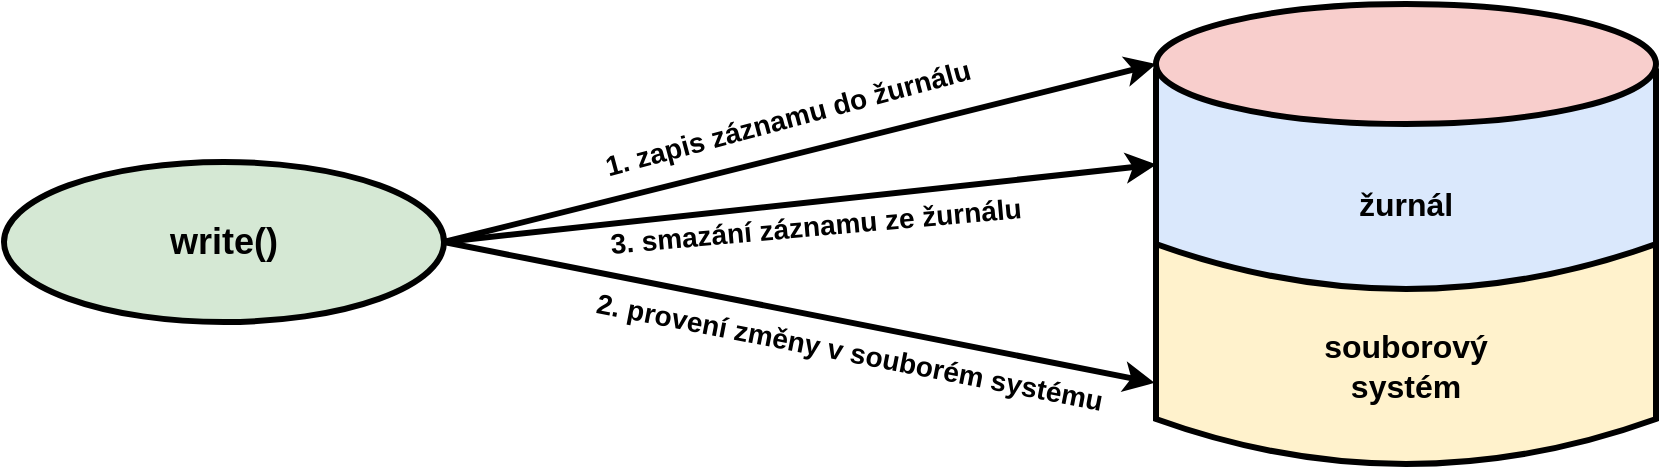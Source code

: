 <mxfile version="26.0.16">
  <diagram name="Page-1" id="hnb-dgsdLazNEUhqL7KP">
    <mxGraphModel dx="1195" dy="697" grid="0" gridSize="10" guides="1" tooltips="1" connect="1" arrows="1" fold="1" page="1" pageScale="1" pageWidth="1169" pageHeight="827" math="0" shadow="0">
      <root>
        <mxCell id="0" />
        <mxCell id="1" parent="0" />
        <mxCell id="ixp1-Cj3Stt_EI4cemVe-1" value="&lt;font style=&quot;font-size: 18px;&quot;&gt;&lt;b style=&quot;&quot;&gt;write()&lt;/b&gt;&lt;/font&gt;" style="ellipse;whiteSpace=wrap;html=1;strokeWidth=3;fillColor=#d5e8d4;strokeColor=#000000;" parent="1" vertex="1">
          <mxGeometry x="90" y="360" width="220" height="80" as="geometry" />
        </mxCell>
        <mxCell id="ixp1-Cj3Stt_EI4cemVe-17" value="" style="endArrow=classic;html=1;rounded=0;exitX=1;exitY=0.5;exitDx=0;exitDy=0;entryX=0;entryY=0.5;entryDx=0;entryDy=0;strokeWidth=3;" parent="1" source="ixp1-Cj3Stt_EI4cemVe-1" target="ixp1-Cj3Stt_EI4cemVe-14" edge="1">
          <mxGeometry width="50" height="50" relative="1" as="geometry">
            <mxPoint x="430" y="330" as="sourcePoint" />
            <mxPoint x="480" y="280" as="targetPoint" />
          </mxGeometry>
        </mxCell>
        <mxCell id="ixp1-Cj3Stt_EI4cemVe-18" value="" style="endArrow=classic;html=1;rounded=0;entryX=0.579;entryY=0.001;entryDx=0;entryDy=0;strokeWidth=3;entryPerimeter=0;" parent="1" target="ixp1-Cj3Stt_EI4cemVe-13" edge="1">
          <mxGeometry width="50" height="50" relative="1" as="geometry">
            <mxPoint x="310" y="400" as="sourcePoint" />
            <mxPoint x="630" y="326" as="targetPoint" />
          </mxGeometry>
        </mxCell>
        <mxCell id="ixp1-Cj3Stt_EI4cemVe-19" value="" style="endArrow=classic;html=1;rounded=0;strokeWidth=3;entryX=0.369;entryY=-0.003;entryDx=0;entryDy=0;entryPerimeter=0;" parent="1" target="ixp1-Cj3Stt_EI4cemVe-15" edge="1">
          <mxGeometry width="50" height="50" relative="1" as="geometry">
            <mxPoint x="310" y="400" as="sourcePoint" />
            <mxPoint x="616" y="475" as="targetPoint" />
          </mxGeometry>
        </mxCell>
        <mxCell id="ixp1-Cj3Stt_EI4cemVe-20" value="" style="group" parent="1" vertex="1" connectable="0">
          <mxGeometry x="666" y="281" width="250" height="230" as="geometry" />
        </mxCell>
        <mxCell id="ixp1-Cj3Stt_EI4cemVe-13" value="" style="shape=dataStorage;whiteSpace=wrap;html=1;fixedSize=1;rotation=-90;size=12.5;fillColor=#dae8fc;strokeColor=#000000;strokeWidth=3;" parent="ixp1-Cj3Stt_EI4cemVe-20" vertex="1">
          <mxGeometry x="70" y="-36" width="110" height="250" as="geometry" />
        </mxCell>
        <mxCell id="ixp1-Cj3Stt_EI4cemVe-14" value="&lt;span style=&quot;color: rgba(0, 0, 0, 0); font-family: monospace; font-size: 0px; text-align: start; text-wrap-mode: nowrap;&quot;&gt;%3CmxGraphModel%3E%3Croot%3E%3CmxCell%20id%3D%220%22%2F%3E%3CmxCell%20id%3D%221%22%20parent%3D%220%22%2F%3E%3CmxCell%20id%3D%222%22%20value%3D%22%22%20style%3D%22endArrow%3Dnone%3Bhtml%3D1%3Brounded%3D0%3BentryX%3D0%3BentryY%3D0.5%3BentryDx%3D0%3BentryDy%3D0%3B%22%20edge%3D%221%22%20parent%3D%221%22%3E%3CmxGeometry%20width%3D%2250%22%20height%3D%2250%22%20relative%3D%221%22%20as%3D%22geometry%22%3E%3CmxPoint%20x%3D%22980%22%20y%3D%22400%22%20as%3D%22sourcePoint%22%2F%3E%3CmxPoint%20x%3D%22980%22%20y%3D%22310%22%20as%3D%22targetPoint%22%2F%3E%3C%2FmxGeometry%3E%3C%2FmxCell%3E%3C%2Froot%3E%3C%2FmxGraphModel%3E&lt;/span&gt;" style="ellipse;whiteSpace=wrap;html=1;fillColor=#f8cecc;strokeColor=#000000;strokeWidth=3;" parent="ixp1-Cj3Stt_EI4cemVe-20" vertex="1">
          <mxGeometry width="250" height="60" as="geometry" />
        </mxCell>
        <mxCell id="ixp1-Cj3Stt_EI4cemVe-15" value="" style="shape=dataStorage;whiteSpace=wrap;html=1;fixedSize=1;rotation=-90;size=22.5;fillColor=#fff2cc;strokeColor=#000000;strokeWidth=3;" parent="ixp1-Cj3Stt_EI4cemVe-20" vertex="1">
          <mxGeometry x="70" y="50" width="110" height="250" as="geometry" />
        </mxCell>
        <mxCell id="ixp1-Cj3Stt_EI4cemVe-25" value="&lt;b&gt;&lt;font style=&quot;font-size: 16px;&quot;&gt;souborový systém&lt;/font&gt;&lt;/b&gt;" style="text;html=1;align=center;verticalAlign=middle;whiteSpace=wrap;rounded=0;" parent="ixp1-Cj3Stt_EI4cemVe-20" vertex="1">
          <mxGeometry x="62" y="160" width="126" height="42" as="geometry" />
        </mxCell>
        <mxCell id="ixp1-Cj3Stt_EI4cemVe-26" value="&lt;b&gt;&lt;font style=&quot;font-size: 16px;&quot;&gt;žurnál&lt;/font&gt;&lt;/b&gt;" style="text;html=1;align=center;verticalAlign=middle;whiteSpace=wrap;rounded=0;" parent="ixp1-Cj3Stt_EI4cemVe-20" vertex="1">
          <mxGeometry x="62" y="79" width="126" height="42" as="geometry" />
        </mxCell>
        <mxCell id="ixp1-Cj3Stt_EI4cemVe-21" value="&lt;b&gt;&lt;font style=&quot;font-size: 14px;&quot;&gt;2. provení změny v souborém systému&lt;/font&gt;&lt;/b&gt;" style="text;html=1;align=center;verticalAlign=middle;whiteSpace=wrap;rounded=0;rotation=11;" parent="1" vertex="1">
          <mxGeometry x="378" y="440" width="270" height="30" as="geometry" />
        </mxCell>
        <mxCell id="ixp1-Cj3Stt_EI4cemVe-22" value="&lt;b&gt;&lt;font style=&quot;font-size: 14px;&quot;&gt;1. zapis záznamu do žurnálu&lt;/font&gt;&lt;/b&gt;" style="text;html=1;align=center;verticalAlign=middle;whiteSpace=wrap;rounded=0;rotation=-15;" parent="1" vertex="1">
          <mxGeometry x="347" y="323" width="270" height="30" as="geometry" />
        </mxCell>
        <mxCell id="ixp1-Cj3Stt_EI4cemVe-23" value="&lt;b&gt;&lt;font style=&quot;font-size: 14px;&quot;&gt;3. smazání záznamu ze žurnálu&lt;/font&gt;&lt;/b&gt;" style="text;html=1;align=center;verticalAlign=middle;whiteSpace=wrap;rounded=0;rotation=-5;" parent="1" vertex="1">
          <mxGeometry x="361" y="377" width="270" height="30" as="geometry" />
        </mxCell>
      </root>
    </mxGraphModel>
  </diagram>
</mxfile>
